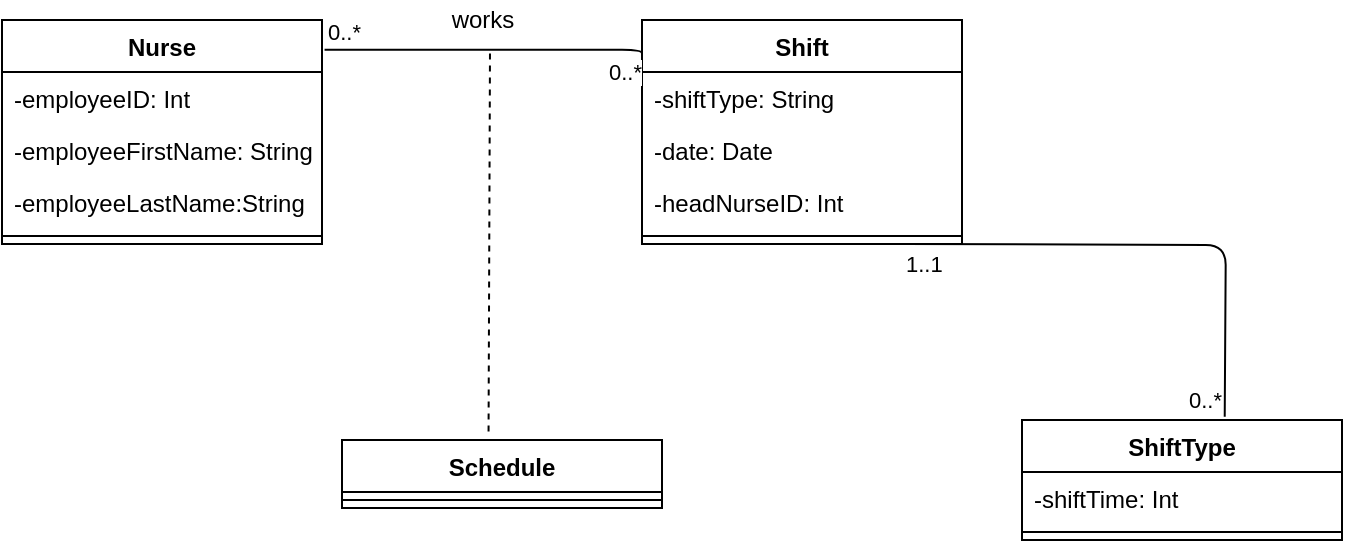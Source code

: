 <mxfile version="15.3.5" type="device" pages="2"><diagram id="2valmhFpkO8ljbpAUEQ1" name="UML"><mxGraphModel dx="531" dy="585" grid="1" gridSize="10" guides="1" tooltips="1" connect="1" arrows="1" fold="1" page="1" pageScale="1" pageWidth="850" pageHeight="1100" math="0" shadow="0"><root><mxCell id="0"/><mxCell id="1" parent="0"/><mxCell id="Rr4cIGWztD1K1J3ZnSVP-1" value="Nurse" style="swimlane;fontStyle=1;align=center;verticalAlign=top;childLayout=stackLayout;horizontal=1;startSize=26;horizontalStack=0;resizeParent=1;resizeParentMax=0;resizeLast=0;collapsible=1;marginBottom=0;hachureGap=4;pointerEvents=0;" parent="1" vertex="1"><mxGeometry x="40" y="240" width="160" height="112" as="geometry"/></mxCell><mxCell id="Rr4cIGWztD1K1J3ZnSVP-2" value="-employeeID: Int" style="text;strokeColor=none;fillColor=none;align=left;verticalAlign=top;spacingLeft=4;spacingRight=4;overflow=hidden;rotatable=0;points=[[0,0.5],[1,0.5]];portConstraint=eastwest;" parent="Rr4cIGWztD1K1J3ZnSVP-1" vertex="1"><mxGeometry y="26" width="160" height="26" as="geometry"/></mxCell><mxCell id="Rr4cIGWztD1K1J3ZnSVP-5" value="-employeeFirstName: String" style="text;strokeColor=none;fillColor=none;align=left;verticalAlign=top;spacingLeft=4;spacingRight=4;overflow=hidden;rotatable=0;points=[[0,0.5],[1,0.5]];portConstraint=eastwest;" parent="Rr4cIGWztD1K1J3ZnSVP-1" vertex="1"><mxGeometry y="52" width="160" height="26" as="geometry"/></mxCell><mxCell id="Rr4cIGWztD1K1J3ZnSVP-26" value="-employeeLastName:String" style="text;strokeColor=none;fillColor=none;align=left;verticalAlign=top;spacingLeft=4;spacingRight=4;overflow=hidden;rotatable=0;points=[[0,0.5],[1,0.5]];portConstraint=eastwest;" parent="Rr4cIGWztD1K1J3ZnSVP-1" vertex="1"><mxGeometry y="78" width="160" height="26" as="geometry"/></mxCell><mxCell id="Rr4cIGWztD1K1J3ZnSVP-3" value="" style="line;strokeWidth=1;fillColor=none;align=left;verticalAlign=middle;spacingTop=-1;spacingLeft=3;spacingRight=3;rotatable=0;labelPosition=right;points=[];portConstraint=eastwest;" parent="Rr4cIGWztD1K1J3ZnSVP-1" vertex="1"><mxGeometry y="104" width="160" height="8" as="geometry"/></mxCell><mxCell id="Rr4cIGWztD1K1J3ZnSVP-6" value="Shift" style="swimlane;fontStyle=1;align=center;verticalAlign=top;childLayout=stackLayout;horizontal=1;startSize=26;horizontalStack=0;resizeParent=1;resizeParentMax=0;resizeLast=0;collapsible=1;marginBottom=0;hachureGap=4;pointerEvents=0;" parent="1" vertex="1"><mxGeometry x="360" y="240" width="160" height="112" as="geometry"/></mxCell><mxCell id="Rr4cIGWztD1K1J3ZnSVP-7" value="-shiftType: String" style="text;strokeColor=none;fillColor=none;align=left;verticalAlign=top;spacingLeft=4;spacingRight=4;overflow=hidden;rotatable=0;points=[[0,0.5],[1,0.5]];portConstraint=eastwest;" parent="Rr4cIGWztD1K1J3ZnSVP-6" vertex="1"><mxGeometry y="26" width="160" height="26" as="geometry"/></mxCell><mxCell id="Rr4cIGWztD1K1J3ZnSVP-8" value="-date: Date" style="text;strokeColor=none;fillColor=none;align=left;verticalAlign=top;spacingLeft=4;spacingRight=4;overflow=hidden;rotatable=0;points=[[0,0.5],[1,0.5]];portConstraint=eastwest;" parent="Rr4cIGWztD1K1J3ZnSVP-6" vertex="1"><mxGeometry y="52" width="160" height="26" as="geometry"/></mxCell><mxCell id="nA7EjrNmg0IW-hsBdey5-1" value="-headNurseID: Int" style="text;strokeColor=none;fillColor=none;align=left;verticalAlign=top;spacingLeft=4;spacingRight=4;overflow=hidden;rotatable=0;points=[[0,0.5],[1,0.5]];portConstraint=eastwest;" parent="Rr4cIGWztD1K1J3ZnSVP-6" vertex="1"><mxGeometry y="78" width="160" height="26" as="geometry"/></mxCell><mxCell id="Rr4cIGWztD1K1J3ZnSVP-9" value="" style="line;strokeWidth=1;fillColor=none;align=left;verticalAlign=middle;spacingTop=-1;spacingLeft=3;spacingRight=3;rotatable=0;labelPosition=right;points=[];portConstraint=eastwest;" parent="Rr4cIGWztD1K1J3ZnSVP-6" vertex="1"><mxGeometry y="104" width="160" height="8" as="geometry"/></mxCell><mxCell id="Rr4cIGWztD1K1J3ZnSVP-10" value="" style="endArrow=none;html=1;edgeStyle=orthogonalEdgeStyle;startSize=14;endSize=14;sourcePerimeterSpacing=8;targetPerimeterSpacing=8;exitX=1.008;exitY=0.133;exitDx=0;exitDy=0;exitPerimeter=0;entryX=0;entryY=0.165;entryDx=0;entryDy=0;entryPerimeter=0;" parent="1" source="Rr4cIGWztD1K1J3ZnSVP-1" target="Rr4cIGWztD1K1J3ZnSVP-6" edge="1"><mxGeometry relative="1" as="geometry"><mxPoint x="200" y="282.5" as="sourcePoint"/><mxPoint x="290" y="264" as="targetPoint"/><Array as="points"><mxPoint x="201" y="254"/></Array></mxGeometry></mxCell><mxCell id="Rr4cIGWztD1K1J3ZnSVP-11" value="0..*" style="edgeLabel;resizable=0;html=1;align=left;verticalAlign=bottom;" parent="Rr4cIGWztD1K1J3ZnSVP-10" connectable="0" vertex="1"><mxGeometry x="-1" relative="1" as="geometry"/></mxCell><mxCell id="Rr4cIGWztD1K1J3ZnSVP-12" value="0..*" style="edgeLabel;resizable=0;html=1;align=right;verticalAlign=bottom;" parent="Rr4cIGWztD1K1J3ZnSVP-10" connectable="0" vertex="1"><mxGeometry x="1" relative="1" as="geometry"><mxPoint y="16" as="offset"/></mxGeometry></mxCell><mxCell id="Rr4cIGWztD1K1J3ZnSVP-13" value="works" style="text;html=1;align=center;verticalAlign=middle;resizable=0;points=[];autosize=1;strokeColor=none;fillColor=none;" parent="1" vertex="1"><mxGeometry x="255" y="230" width="50" height="20" as="geometry"/></mxCell><mxCell id="Rr4cIGWztD1K1J3ZnSVP-22" value="Schedule" style="swimlane;fontStyle=1;align=center;verticalAlign=top;childLayout=stackLayout;horizontal=1;startSize=26;horizontalStack=0;resizeParent=1;resizeParentMax=0;resizeLast=0;collapsible=1;marginBottom=0;hachureGap=4;pointerEvents=0;" parent="1" vertex="1"><mxGeometry x="210" y="450" width="160" height="34" as="geometry"/></mxCell><mxCell id="Rr4cIGWztD1K1J3ZnSVP-25" value="" style="line;strokeWidth=1;fillColor=none;align=left;verticalAlign=middle;spacingTop=-1;spacingLeft=3;spacingRight=3;rotatable=0;labelPosition=right;points=[];portConstraint=eastwest;" parent="Rr4cIGWztD1K1J3ZnSVP-22" vertex="1"><mxGeometry y="26" width="160" height="8" as="geometry"/></mxCell><mxCell id="Da7p4YlnozX08WNWAjn0-1" value="" style="endArrow=none;dashed=1;html=1;startSize=14;endSize=14;sourcePerimeterSpacing=8;targetPerimeterSpacing=8;entryX=0.58;entryY=1.21;entryDx=0;entryDy=0;entryPerimeter=0;exitX=0.458;exitY=-0.124;exitDx=0;exitDy=0;exitPerimeter=0;" parent="1" source="Rr4cIGWztD1K1J3ZnSVP-22" target="Rr4cIGWztD1K1J3ZnSVP-13" edge="1"><mxGeometry width="50" height="50" relative="1" as="geometry"><mxPoint x="250" y="330" as="sourcePoint"/><mxPoint x="300" y="280" as="targetPoint"/></mxGeometry></mxCell><mxCell id="iYAxlSnIOvHhvddXh9oW-1" value="" style="endArrow=none;html=1;edgeStyle=orthogonalEdgeStyle;startSize=14;endSize=14;sourcePerimeterSpacing=8;targetPerimeterSpacing=8;exitX=0.75;exitY=1;exitDx=0;exitDy=0;entryX=0.571;entryY=-0.027;entryDx=0;entryDy=0;entryPerimeter=0;" edge="1" parent="1"><mxGeometry relative="1" as="geometry"><mxPoint x="490" y="352" as="sourcePoint"/><mxPoint x="651.36" y="438.38" as="targetPoint"/></mxGeometry></mxCell><mxCell id="iYAxlSnIOvHhvddXh9oW-2" value="1..1" style="edgeLabel;resizable=0;html=1;align=left;verticalAlign=bottom;" connectable="0" vertex="1" parent="iYAxlSnIOvHhvddXh9oW-1"><mxGeometry x="-1" relative="1" as="geometry"><mxPoint y="18" as="offset"/></mxGeometry></mxCell><mxCell id="iYAxlSnIOvHhvddXh9oW-3" value="0..*" style="edgeLabel;resizable=0;html=1;align=right;verticalAlign=bottom;" connectable="0" vertex="1" parent="iYAxlSnIOvHhvddXh9oW-1"><mxGeometry x="1" relative="1" as="geometry"><mxPoint x="-1" as="offset"/></mxGeometry></mxCell><mxCell id="8-EcHdcVdLNNYGjB0mWd-1" value="ShiftType" style="swimlane;fontStyle=1;align=center;verticalAlign=top;childLayout=stackLayout;horizontal=1;startSize=26;horizontalStack=0;resizeParent=1;resizeParentMax=0;resizeLast=0;collapsible=1;marginBottom=0;hachureGap=4;pointerEvents=0;" vertex="1" parent="1"><mxGeometry x="550" y="440" width="160" height="60" as="geometry"/></mxCell><mxCell id="8-EcHdcVdLNNYGjB0mWd-2" value="-shiftTime: Int" style="text;strokeColor=none;fillColor=none;align=left;verticalAlign=top;spacingLeft=4;spacingRight=4;overflow=hidden;rotatable=0;points=[[0,0.5],[1,0.5]];portConstraint=eastwest;" vertex="1" parent="8-EcHdcVdLNNYGjB0mWd-1"><mxGeometry y="26" width="160" height="26" as="geometry"/></mxCell><mxCell id="8-EcHdcVdLNNYGjB0mWd-3" value="" style="line;strokeWidth=1;fillColor=none;align=left;verticalAlign=middle;spacingTop=-1;spacingLeft=3;spacingRight=3;rotatable=0;labelPosition=right;points=[];portConstraint=eastwest;" vertex="1" parent="8-EcHdcVdLNNYGjB0mWd-1"><mxGeometry y="52" width="160" height="8" as="geometry"/></mxCell></root></mxGraphModel></diagram><diagram id="cqtIu5mi1ErtPHbUfAJr" name="Relation Scheme"><mxGraphModel dx="531" dy="585" grid="1" gridSize="10" guides="1" tooltips="1" connect="1" arrows="1" fold="1" page="1" pageScale="1" pageWidth="850" pageHeight="1100" math="0" shadow="0"><root><mxCell id="PG2GIkJaaVuWOBxwLx_H-0"/><mxCell id="PG2GIkJaaVuWOBxwLx_H-1" parent="PG2GIkJaaVuWOBxwLx_H-0"/><mxCell id="7Xgk1zr_CVaF971G15RW-0" value="Nurse" style="text;html=1;strokeColor=none;fillColor=none;align=center;verticalAlign=middle;whiteSpace=wrap;rounded=0;" parent="PG2GIkJaaVuWOBxwLx_H-1" vertex="1"><mxGeometry x="90" y="240" width="40" height="20" as="geometry"/></mxCell><mxCell id="7Xgk1zr_CVaF971G15RW-1" value="employeeID" style="text;html=1;fillColor=none;align=center;verticalAlign=middle;whiteSpace=wrap;rounded=0;strokeColor=#000000;" parent="PG2GIkJaaVuWOBxwLx_H-1" vertex="1"><mxGeometry x="90" y="260" width="90" height="20" as="geometry"/></mxCell><mxCell id="7Xgk1zr_CVaF971G15RW-2" value="PrimaryKey" style="text;html=1;fillColor=#f0a30a;align=center;verticalAlign=middle;whiteSpace=wrap;rounded=0;fontColor=#000000;strokeColor=#000000;" parent="PG2GIkJaaVuWOBxwLx_H-1" vertex="1"><mxGeometry x="90" y="280" width="90" height="20" as="geometry"/></mxCell><mxCell id="7Xgk1zr_CVaF971G15RW-4" value="Shift" style="text;html=1;strokeColor=none;fillColor=none;align=center;verticalAlign=middle;whiteSpace=wrap;rounded=0;" parent="PG2GIkJaaVuWOBxwLx_H-1" vertex="1"><mxGeometry x="490" y="240" width="40" height="20" as="geometry"/></mxCell><mxCell id="7Xgk1zr_CVaF971G15RW-5" value="shiftType" style="text;html=1;fillColor=none;align=center;verticalAlign=middle;whiteSpace=wrap;rounded=0;strokeColor=#000000;" parent="PG2GIkJaaVuWOBxwLx_H-1" vertex="1"><mxGeometry x="530" y="260" width="90" height="20" as="geometry"/></mxCell><mxCell id="7Xgk1zr_CVaF971G15RW-6" value="PrimaryKey" style="text;html=1;fillColor=#f0a30a;align=center;verticalAlign=middle;whiteSpace=wrap;rounded=0;fontColor=#000000;strokeColor=#000000;" parent="PG2GIkJaaVuWOBxwLx_H-1" vertex="1"><mxGeometry x="530" y="280" width="180" height="20" as="geometry"/></mxCell><mxCell id="EOTK_r_N082-mnEomRuJ-0" value="employeeFirstName" style="text;html=1;fillColor=none;align=center;verticalAlign=middle;whiteSpace=wrap;rounded=0;strokeColor=#000000;" parent="PG2GIkJaaVuWOBxwLx_H-1" vertex="1"><mxGeometry x="180" y="260" width="120" height="20" as="geometry"/></mxCell><mxCell id="EOTK_r_N082-mnEomRuJ-2" value="employeeLastName" style="text;html=1;fillColor=none;align=center;verticalAlign=middle;whiteSpace=wrap;rounded=0;strokeColor=#000000;" parent="PG2GIkJaaVuWOBxwLx_H-1" vertex="1"><mxGeometry x="300" y="260" width="120" height="20" as="geometry"/></mxCell><mxCell id="XkTKvyC9c3UoxRB30TCv-1" value="date" style="text;html=1;fillColor=none;align=center;verticalAlign=middle;whiteSpace=wrap;rounded=0;strokeColor=#000000;" parent="PG2GIkJaaVuWOBxwLx_H-1" vertex="1"><mxGeometry x="620" y="260" width="90" height="20" as="geometry"/></mxCell><mxCell id="5IorFxRK4Aclcm0VWC8--0" value="employeeID" style="text;html=1;fillColor=none;align=center;verticalAlign=middle;whiteSpace=wrap;rounded=0;strokeColor=#000000;" parent="PG2GIkJaaVuWOBxwLx_H-1" vertex="1"><mxGeometry x="200" y="480" width="120" height="20" as="geometry"/></mxCell><mxCell id="5IorFxRK4Aclcm0VWC8--1" value="Schedule" style="text;html=1;align=center;verticalAlign=middle;resizable=0;points=[];autosize=1;strokeColor=none;fillColor=none;" parent="PG2GIkJaaVuWOBxwLx_H-1" vertex="1"><mxGeometry x="180" y="440" width="70" height="20" as="geometry"/></mxCell><mxCell id="5IorFxRK4Aclcm0VWC8--2" value="shiftType" style="text;html=1;fillColor=none;align=center;verticalAlign=middle;whiteSpace=wrap;rounded=0;strokeColor=#000000;" parent="PG2GIkJaaVuWOBxwLx_H-1" vertex="1"><mxGeometry x="320" y="480" width="90" height="20" as="geometry"/></mxCell><mxCell id="5IorFxRK4Aclcm0VWC8--3" value="dateWorked" style="text;html=1;fillColor=none;align=center;verticalAlign=middle;whiteSpace=wrap;rounded=0;strokeColor=#000000;" parent="PG2GIkJaaVuWOBxwLx_H-1" vertex="1"><mxGeometry x="410" y="480" width="90" height="20" as="geometry"/></mxCell><mxCell id="5IorFxRK4Aclcm0VWC8--4" value="PrimaryKey" style="text;html=1;fillColor=#f0a30a;align=center;verticalAlign=middle;whiteSpace=wrap;rounded=0;fontColor=#000000;strokeColor=#000000;" parent="PG2GIkJaaVuWOBxwLx_H-1" vertex="1"><mxGeometry x="200" y="500" width="300" height="20" as="geometry"/></mxCell><mxCell id="5IorFxRK4Aclcm0VWC8--5" value="Foreign Key" style="text;html=1;fillColor=#66B2FF;align=center;verticalAlign=middle;whiteSpace=wrap;rounded=0;fontColor=#000000;strokeColor=#000000;" parent="PG2GIkJaaVuWOBxwLx_H-1" vertex="1"><mxGeometry x="200" y="460" width="120" height="20" as="geometry"/></mxCell><mxCell id="5IorFxRK4Aclcm0VWC8--6" value="Foreign Key" style="text;html=1;fillColor=#66B2FF;align=center;verticalAlign=middle;whiteSpace=wrap;rounded=0;fontColor=#000000;strokeColor=#000000;" parent="PG2GIkJaaVuWOBxwLx_H-1" vertex="1"><mxGeometry x="320" y="440" width="180" height="20" as="geometry"/></mxCell><mxCell id="5IorFxRK4Aclcm0VWC8--8" value="" style="endArrow=none;html=1;edgeStyle=orthogonalEdgeStyle;startSize=14;endSize=14;sourcePerimeterSpacing=8;targetPerimeterSpacing=8;exitX=0.578;exitY=1.11;exitDx=0;exitDy=0;exitPerimeter=0;entryX=0.69;entryY=-0.15;entryDx=0;entryDy=0;entryPerimeter=0;" parent="PG2GIkJaaVuWOBxwLx_H-1" source="7Xgk1zr_CVaF971G15RW-2" target="5IorFxRK4Aclcm0VWC8--5" edge="1"><mxGeometry relative="1" as="geometry"><mxPoint x="150" y="350" as="sourcePoint"/><mxPoint x="300" y="430" as="targetPoint"/><Array as="points"><mxPoint x="142" y="340"/><mxPoint x="286" y="340"/><mxPoint x="286" y="457"/></Array></mxGeometry></mxCell><mxCell id="5IorFxRK4Aclcm0VWC8--9" value="1..1" style="edgeLabel;resizable=0;html=1;align=left;verticalAlign=bottom;" parent="5IorFxRK4Aclcm0VWC8--8" connectable="0" vertex="1"><mxGeometry x="-1" relative="1" as="geometry"><mxPoint x="-22" y="18" as="offset"/></mxGeometry></mxCell><mxCell id="5IorFxRK4Aclcm0VWC8--10" value="0..*" style="edgeLabel;resizable=0;html=1;align=right;verticalAlign=bottom;" parent="5IorFxRK4Aclcm0VWC8--8" connectable="0" vertex="1"><mxGeometry x="1" relative="1" as="geometry"><mxPoint x="-3" y="3" as="offset"/></mxGeometry></mxCell><mxCell id="5IorFxRK4Aclcm0VWC8--11" value="" style="endArrow=none;html=1;edgeStyle=orthogonalEdgeStyle;startSize=14;endSize=14;sourcePerimeterSpacing=8;targetPerimeterSpacing=8;exitX=0.362;exitY=0.85;exitDx=0;exitDy=0;exitPerimeter=0;entryX=0.5;entryY=0;entryDx=0;entryDy=0;" parent="PG2GIkJaaVuWOBxwLx_H-1" source="7Xgk1zr_CVaF971G15RW-6" target="5IorFxRK4Aclcm0VWC8--6" edge="1"><mxGeometry relative="1" as="geometry"><mxPoint x="600.02" y="325.2" as="sourcePoint"/><mxPoint x="740.8" y="480" as="targetPoint"/><Array as="points"><mxPoint x="595" y="320"/><mxPoint x="600" y="320"/><mxPoint x="600" y="400"/><mxPoint x="410" y="400"/></Array></mxGeometry></mxCell><mxCell id="5IorFxRK4Aclcm0VWC8--12" value="1..1" style="edgeLabel;resizable=0;html=1;align=left;verticalAlign=bottom;" parent="5IorFxRK4Aclcm0VWC8--11" connectable="0" vertex="1"><mxGeometry x="-1" relative="1" as="geometry"><mxPoint x="-22" y="18" as="offset"/></mxGeometry></mxCell><mxCell id="5IorFxRK4Aclcm0VWC8--13" value="0..*" style="edgeLabel;resizable=0;html=1;align=right;verticalAlign=bottom;" parent="5IorFxRK4Aclcm0VWC8--11" connectable="0" vertex="1"><mxGeometry x="1" relative="1" as="geometry"><mxPoint as="offset"/></mxGeometry></mxCell><mxCell id="BiHFrsm4s1OlKhnmPeOY-0" value="headNurseID" style="text;html=1;fillColor=none;align=center;verticalAlign=middle;whiteSpace=wrap;rounded=0;strokeColor=#000000;" parent="PG2GIkJaaVuWOBxwLx_H-1" vertex="1"><mxGeometry x="710" y="260" width="90" height="20" as="geometry"/></mxCell><mxCell id="dSWSYG4a5xW5WX0ZgqU--0" value="Schedule is the association class between Nurse and Shift. &lt;br&gt;The shifts can either be morning, afternoon or night. A shift can not be longer than 8 hours.&lt;br&gt;&amp;nbsp;Each nurse can work one shift at a time which is why the multiplicity is 1..1 at the shift and 0..* at the schedule.&amp;nbsp;&lt;br&gt;&amp;nbsp;A nurse can be assigned mutliple shifts and&amp;nbsp;a shift can have multiple nurses but a nurse can not&lt;br&gt;&amp;nbsp;work the same shift more than once which is why the multiplicity on the nurse is 1..1 and in schedule is 0..*.&amp;nbsp;" style="text;html=1;align=center;verticalAlign=middle;resizable=0;points=[];autosize=1;strokeColor=none;fillColor=none;" parent="PG2GIkJaaVuWOBxwLx_H-1" vertex="1"><mxGeometry x="55" y="570" width="610" height="80" as="geometry"/></mxCell><mxCell id="8O93DWMdgdUjxinE7AZC-0" value="ShiftType" style="text;html=1;strokeColor=none;fillColor=none;align=center;verticalAlign=middle;whiteSpace=wrap;rounded=0;" vertex="1" parent="PG2GIkJaaVuWOBxwLx_H-1"><mxGeometry x="570" y="20" width="40" height="20" as="geometry"/></mxCell><mxCell id="8O93DWMdgdUjxinE7AZC-1" value="shiftTime" style="text;html=1;fillColor=none;align=center;verticalAlign=middle;whiteSpace=wrap;rounded=0;strokeColor=#000000;" vertex="1" parent="PG2GIkJaaVuWOBxwLx_H-1"><mxGeometry x="570" y="40" width="90" height="20" as="geometry"/></mxCell><mxCell id="8O93DWMdgdUjxinE7AZC-2" value="PrimaryKey" style="text;html=1;fillColor=#f0a30a;align=center;verticalAlign=middle;whiteSpace=wrap;rounded=0;fontColor=#000000;strokeColor=#000000;" vertex="1" parent="PG2GIkJaaVuWOBxwLx_H-1"><mxGeometry x="570" y="60" width="90" height="20" as="geometry"/></mxCell><mxCell id="8O93DWMdgdUjxinE7AZC-3" value="" style="endArrow=none;html=1;edgeStyle=orthogonalEdgeStyle;startSize=14;endSize=14;sourcePerimeterSpacing=8;targetPerimeterSpacing=8;exitX=0.5;exitY=1;exitDx=0;exitDy=0;entryX=0.095;entryY=0.03;entryDx=0;entryDy=0;entryPerimeter=0;" edge="1" parent="PG2GIkJaaVuWOBxwLx_H-1" source="8O93DWMdgdUjxinE7AZC-2" target="8O93DWMdgdUjxinE7AZC-6"><mxGeometry relative="1" as="geometry"><mxPoint x="525.16" y="110" as="sourcePoint"/><mxPoint x="340" y="253" as="targetPoint"/><Array as="points"><mxPoint x="615" y="120"/><mxPoint x="610" y="120"/><mxPoint x="610" y="191"/></Array></mxGeometry></mxCell><mxCell id="8O93DWMdgdUjxinE7AZC-4" value="1..1" style="edgeLabel;resizable=0;html=1;align=left;verticalAlign=bottom;" connectable="0" vertex="1" parent="8O93DWMdgdUjxinE7AZC-3"><mxGeometry x="-1" relative="1" as="geometry"><mxPoint x="-22" y="18" as="offset"/></mxGeometry></mxCell><mxCell id="8O93DWMdgdUjxinE7AZC-5" value="1..1" style="edgeLabel;resizable=0;html=1;align=right;verticalAlign=bottom;" connectable="0" vertex="1" parent="8O93DWMdgdUjxinE7AZC-3"><mxGeometry x="1" relative="1" as="geometry"><mxPoint as="offset"/></mxGeometry></mxCell><mxCell id="8O93DWMdgdUjxinE7AZC-6" value="Foreign Key" style="text;html=1;fillColor=#66B2FF;align=center;verticalAlign=middle;whiteSpace=wrap;rounded=0;fontColor=#000000;strokeColor=#000000;" vertex="1" parent="PG2GIkJaaVuWOBxwLx_H-1"><mxGeometry x="540" y="190" width="80" height="20" as="geometry"/></mxCell><mxCell id="8O93DWMdgdUjxinE7AZC-7" value="" style="endArrow=none;html=1;edgeStyle=orthogonalEdgeStyle;startSize=14;endSize=14;sourcePerimeterSpacing=8;targetPerimeterSpacing=8;exitX=0.613;exitY=-0.16;exitDx=0;exitDy=0;entryX=0;entryY=0.5;entryDx=0;entryDy=0;exitPerimeter=0;" edge="1" parent="PG2GIkJaaVuWOBxwLx_H-1" source="8O93DWMdgdUjxinE7AZC-11" target="7Xgk1zr_CVaF971G15RW-2"><mxGeometry relative="1" as="geometry"><mxPoint x="120" y="119.4" as="sourcePoint"/><mxPoint x="52.6" y="190" as="targetPoint"/><Array as="points"><mxPoint x="765" y="119"/><mxPoint x="30" y="119"/><mxPoint x="30" y="190"/><mxPoint x="90" y="190"/></Array></mxGeometry></mxCell><mxCell id="8O93DWMdgdUjxinE7AZC-8" value="1..1" style="edgeLabel;resizable=0;html=1;align=left;verticalAlign=bottom;" connectable="0" vertex="1" parent="8O93DWMdgdUjxinE7AZC-7"><mxGeometry x="-1" relative="1" as="geometry"><mxPoint x="-22" y="18" as="offset"/></mxGeometry></mxCell><mxCell id="8O93DWMdgdUjxinE7AZC-9" value="1..1" style="edgeLabel;resizable=0;html=1;align=right;verticalAlign=bottom;" connectable="0" vertex="1" parent="8O93DWMdgdUjxinE7AZC-7"><mxGeometry x="1" relative="1" as="geometry"><mxPoint as="offset"/></mxGeometry></mxCell><mxCell id="8O93DWMdgdUjxinE7AZC-10" value="Foreign Key" style="text;html=1;fillColor=#66B2FF;align=center;verticalAlign=middle;whiteSpace=wrap;rounded=0;fontColor=#000000;strokeColor=#000000;" vertex="1" parent="PG2GIkJaaVuWOBxwLx_H-1"><mxGeometry x="530" y="240" width="270" height="20" as="geometry"/></mxCell><mxCell id="8O93DWMdgdUjxinE7AZC-11" value="Foreign Key" style="text;html=1;fillColor=#66B2FF;align=center;verticalAlign=middle;whiteSpace=wrap;rounded=0;fontColor=#000000;strokeColor=#000000;" vertex="1" parent="PG2GIkJaaVuWOBxwLx_H-1"><mxGeometry x="710" y="220" width="90" height="20" as="geometry"/></mxCell><mxCell id="8O93DWMdgdUjxinE7AZC-12" value="0..*" style="text;html=1;align=center;verticalAlign=middle;resizable=0;points=[];autosize=1;strokeColor=none;fillColor=none;" vertex="1" parent="PG2GIkJaaVuWOBxwLx_H-1"><mxGeometry x="765" y="200" width="30" height="20" as="geometry"/></mxCell><mxCell id="8O93DWMdgdUjxinE7AZC-16" value="" style="endArrow=none;html=1;edgeStyle=orthogonalEdgeStyle;startSize=14;endSize=14;sourcePerimeterSpacing=8;targetPerimeterSpacing=8;exitX=1;exitY=0.75;exitDx=0;exitDy=0;entryX=0.544;entryY=-0.14;entryDx=0;entryDy=0;entryPerimeter=0;" edge="1" parent="PG2GIkJaaVuWOBxwLx_H-1" source="5IorFxRK4Aclcm0VWC8--4" target="8O93DWMdgdUjxinE7AZC-10"><mxGeometry relative="1" as="geometry"><mxPoint x="865.16" y="67" as="sourcePoint"/><mxPoint x="680" y="210" as="targetPoint"/><Array as="points"><mxPoint x="865" y="515"/><mxPoint x="865" y="170"/><mxPoint x="680" y="170"/><mxPoint x="680" y="237"/></Array></mxGeometry></mxCell><mxCell id="8O93DWMdgdUjxinE7AZC-17" value="1..1" style="edgeLabel;resizable=0;html=1;align=left;verticalAlign=bottom;" connectable="0" vertex="1" parent="8O93DWMdgdUjxinE7AZC-16"><mxGeometry x="-1" relative="1" as="geometry"><mxPoint y="-5" as="offset"/></mxGeometry></mxCell><mxCell id="8O93DWMdgdUjxinE7AZC-18" value="1..1" style="edgeLabel;resizable=0;html=1;align=right;verticalAlign=bottom;" connectable="0" vertex="1" parent="8O93DWMdgdUjxinE7AZC-16"><mxGeometry x="1" relative="1" as="geometry"><mxPoint as="offset"/></mxGeometry></mxCell></root></mxGraphModel></diagram></mxfile>
